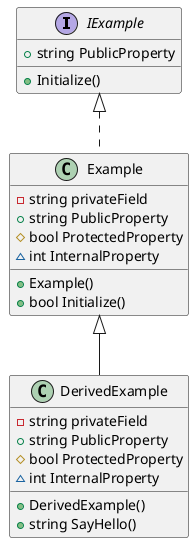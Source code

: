 @startuml
IExample <|.. Example
Example <|-- DerivedExample

interface IExample 
{
    + string PublicProperty
    + Initialize()
}

class Example 
{
    - string privateField
    + string PublicProperty
    # bool ProtectedProperty
    ~ int InternalProperty
    + Example()
    + bool Initialize()
}

class DerivedExample 
{
    - string privateField
    + string PublicProperty
    # bool ProtectedProperty
    ~ int InternalProperty
    + DerivedExample()
    + string SayHello()
}
@enduml